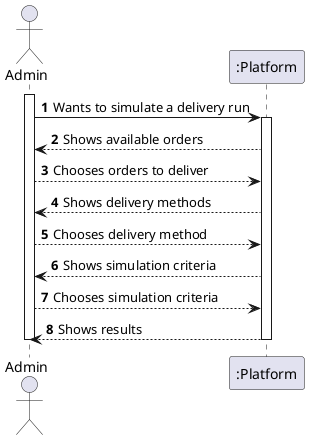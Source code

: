 @startuml
autonumber
actor "Admin" as Admin

activate Admin
Admin -> ":Platform" : Wants to simulate a delivery run
activate ":Platform"
":Platform" --> "Admin" : Shows available orders
"Admin" --> ":Platform" : Chooses orders to deliver
":Platform" --> "Admin" : Shows delivery methods
"Admin" --> ":Platform" : Chooses delivery method
":Platform" --> "Admin" : Shows simulation criteria
"Admin" --> ":Platform" : Chooses simulation criteria
":Platform" --> "Admin" : Shows results
deactivate ":Platform"
deactivate Admin
@enduml

